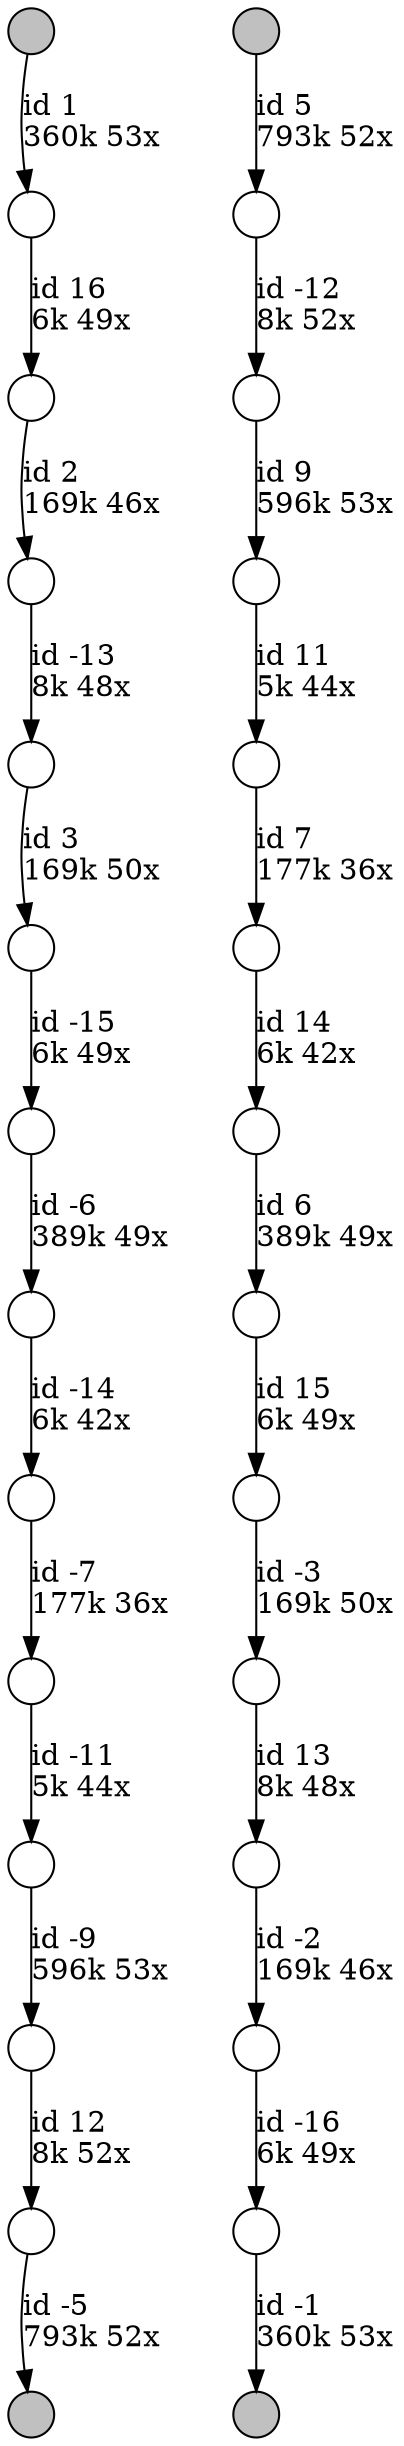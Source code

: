 digraph {
nodesep = 0.5;
node [shape = circle, label = "", height = 0.3];
"0" [style = "filled", fillcolor = "grey"];
"1" [style = "filled", fillcolor = "grey"];
"2" [style = "filled", fillcolor = "grey"];
"3" [style = "filled", fillcolor = "grey"];
"5" -> "4" [label = "id -16\l6k 49x", color = "black"] ;
"7" -> "6" [label = "id -15\l6k 49x", color = "black"] ;
"9" -> "8" [label = "id -14\l6k 42x", color = "black"] ;
"11" -> "10" [label = "id 14\l6k 42x", color = "black"] ;
"13" -> "12" [label = "id -13\l8k 48x", color = "black"] ;
"15" -> "14" [label = "id 15\l6k 49x", color = "black"] ;
"17" -> "16" [label = "id 13\l8k 48x", color = "black"] ;
"18" -> "13" [label = "id 2\l169k 46x", color = "black"] ;
"16" -> "5" [label = "id -2\l169k 46x", color = "black"] ;
"10" -> "15" [label = "id 6\l389k 49x", color = "black"] ;
"14" -> "17" [label = "id -3\l169k 50x", color = "black"] ;
"12" -> "7" [label = "id 3\l169k 50x", color = "black"] ;
"19" -> "0" [label = "id -5\l793k 52x", color = "black"] ;
"21" -> "20" [label = "id -12\l8k 52x", color = "black"] ;
"8" -> "22" [label = "id -7\l177k 36x", color = "black"] ;
"4" -> "2" [label = "id -1\l360k 53x", color = "black"] ;
"3" -> "23" [label = "id 1\l360k 53x", color = "black"] ;
"24" -> "19" [label = "id 12\l8k 52x", color = "black"] ;
"1" -> "21" [label = "id 5\l793k 52x", color = "black"] ;
"20" -> "25" [label = "id 9\l596k 53x", color = "black"] ;
"6" -> "9" [label = "id -6\l389k 49x", color = "black"] ;
"25" -> "26" [label = "id 11\l5k 44x", color = "black"] ;
"22" -> "27" [label = "id -11\l5k 44x", color = "black"] ;
"26" -> "11" [label = "id 7\l177k 36x", color = "black"] ;
"23" -> "18" [label = "id 16\l6k 49x", color = "black"] ;
"27" -> "24" [label = "id -9\l596k 53x", color = "black"] ;
}
